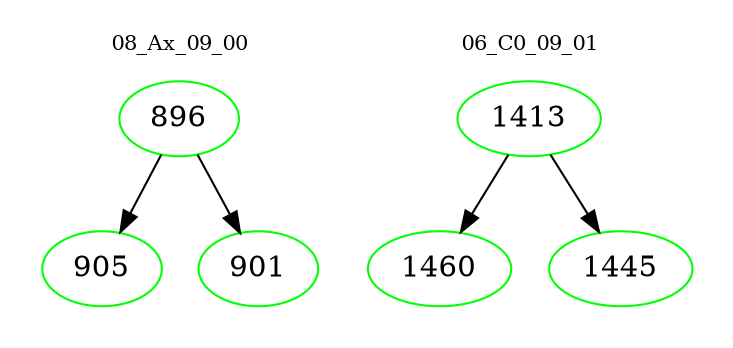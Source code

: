 digraph{
subgraph cluster_0 {
color = white
label = "08_Ax_09_00";
fontsize=10;
T0_896 [label="896", color="green"]
T0_896 -> T0_905 [color="black"]
T0_905 [label="905", color="green"]
T0_896 -> T0_901 [color="black"]
T0_901 [label="901", color="green"]
}
subgraph cluster_1 {
color = white
label = "06_C0_09_01";
fontsize=10;
T1_1413 [label="1413", color="green"]
T1_1413 -> T1_1460 [color="black"]
T1_1460 [label="1460", color="green"]
T1_1413 -> T1_1445 [color="black"]
T1_1445 [label="1445", color="green"]
}
}
